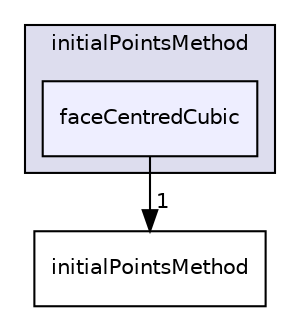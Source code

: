 digraph "applications/utilities/mesh/generation/foamyMesh/conformalVoronoiMesh/initialPointsMethod/faceCentredCubic" {
  bgcolor=transparent;
  compound=true
  node [ fontsize="10", fontname="Helvetica"];
  edge [ labelfontsize="10", labelfontname="Helvetica"];
  subgraph clusterdir_8fe8a2be90de25befe5b2e9b512a52aa {
    graph [ bgcolor="#ddddee", pencolor="black", label="initialPointsMethod" fontname="Helvetica", fontsize="10", URL="dir_8fe8a2be90de25befe5b2e9b512a52aa.html"]
  dir_e8972ac043c0902de7bd80cf474f90ad [shape=box, label="faceCentredCubic", style="filled", fillcolor="#eeeeff", pencolor="black", URL="dir_e8972ac043c0902de7bd80cf474f90ad.html"];
  }
  dir_6320d834263f3367c754599438b3baf0 [shape=box label="initialPointsMethod" URL="dir_6320d834263f3367c754599438b3baf0.html"];
  dir_e8972ac043c0902de7bd80cf474f90ad->dir_6320d834263f3367c754599438b3baf0 [headlabel="1", labeldistance=1.5 headhref="dir_000553_000554.html"];
}
